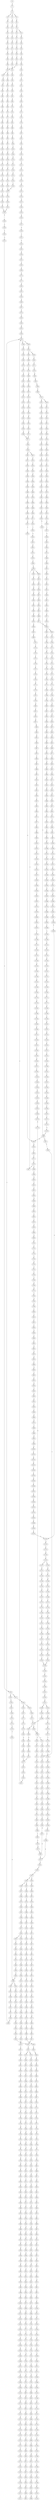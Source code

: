 strict digraph  {
	S0 -> S1 [ label = T ];
	S1 -> S2 [ label = T ];
	S2 -> S3 [ label = C ];
	S2 -> S4 [ label = G ];
	S2 -> S5 [ label = T ];
	S3 -> S6 [ label = A ];
	S4 -> S7 [ label = A ];
	S5 -> S8 [ label = A ];
	S6 -> S9 [ label = G ];
	S7 -> S10 [ label = G ];
	S8 -> S11 [ label = G ];
	S9 -> S12 [ label = A ];
	S9 -> S13 [ label = C ];
	S10 -> S14 [ label = C ];
	S11 -> S15 [ label = C ];
	S12 -> S16 [ label = G ];
	S13 -> S17 [ label = C ];
	S14 -> S18 [ label = C ];
	S15 -> S19 [ label = C ];
	S16 -> S20 [ label = G ];
	S17 -> S21 [ label = G ];
	S18 -> S22 [ label = G ];
	S19 -> S23 [ label = G ];
	S20 -> S24 [ label = T ];
	S21 -> S25 [ label = C ];
	S22 -> S26 [ label = C ];
	S23 -> S27 [ label = T ];
	S24 -> S28 [ label = C ];
	S25 -> S29 [ label = C ];
	S26 -> S30 [ label = C ];
	S27 -> S31 [ label = C ];
	S28 -> S32 [ label = C ];
	S29 -> S33 [ label = C ];
	S30 -> S34 [ label = C ];
	S31 -> S35 [ label = C ];
	S32 -> S36 [ label = C ];
	S33 -> S37 [ label = C ];
	S34 -> S38 [ label = C ];
	S35 -> S39 [ label = C ];
	S36 -> S40 [ label = T ];
	S37 -> S41 [ label = T ];
	S38 -> S41 [ label = T ];
	S39 -> S42 [ label = A ];
	S40 -> S43 [ label = T ];
	S41 -> S44 [ label = T ];
	S41 -> S45 [ label = C ];
	S42 -> S46 [ label = C ];
	S43 -> S47 [ label = C ];
	S44 -> S48 [ label = C ];
	S45 -> S49 [ label = C ];
	S46 -> S50 [ label = C ];
	S47 -> S51 [ label = T ];
	S48 -> S52 [ label = A ];
	S49 -> S53 [ label = A ];
	S50 -> S54 [ label = A ];
	S51 -> S55 [ label = C ];
	S52 -> S56 [ label = C ];
	S53 -> S57 [ label = C ];
	S54 -> S58 [ label = C ];
	S55 -> S59 [ label = G ];
	S56 -> S60 [ label = G ];
	S57 -> S61 [ label = C ];
	S58 -> S62 [ label = C ];
	S59 -> S63 [ label = T ];
	S60 -> S64 [ label = C ];
	S61 -> S65 [ label = C ];
	S62 -> S66 [ label = G ];
	S63 -> S67 [ label = A ];
	S64 -> S68 [ label = T ];
	S65 -> S69 [ label = G ];
	S66 -> S70 [ label = A ];
	S67 -> S71 [ label = C ];
	S68 -> S72 [ label = C ];
	S69 -> S73 [ label = C ];
	S70 -> S74 [ label = T ];
	S71 -> S75 [ label = G ];
	S72 -> S76 [ label = C ];
	S73 -> S77 [ label = C ];
	S74 -> S78 [ label = C ];
	S75 -> S79 [ label = G ];
	S76 -> S80 [ label = G ];
	S77 -> S81 [ label = G ];
	S78 -> S82 [ label = G ];
	S79 -> S83 [ label = C ];
	S80 -> S84 [ label = G ];
	S81 -> S85 [ label = G ];
	S82 -> S86 [ label = G ];
	S83 -> S87 [ label = T ];
	S84 -> S88 [ label = T ];
	S85 -> S89 [ label = T ];
	S86 -> S90 [ label = T ];
	S87 -> S91 [ label = A ];
	S88 -> S92 [ label = T ];
	S89 -> S93 [ label = C ];
	S90 -> S94 [ label = T ];
	S91 -> S95 [ label = C ];
	S92 -> S96 [ label = G ];
	S93 -> S97 [ label = C ];
	S94 -> S98 [ label = C ];
	S95 -> S99 [ label = T ];
	S96 -> S100 [ label = C ];
	S97 -> S101 [ label = C ];
	S98 -> S102 [ label = C ];
	S99 -> S103 [ label = G ];
	S100 -> S104 [ label = A ];
	S101 -> S105 [ label = A ];
	S102 -> S106 [ label = A ];
	S103 -> S107 [ label = G ];
	S104 -> S108 [ label = C ];
	S105 -> S109 [ label = G ];
	S106 -> S110 [ label = G ];
	S107 -> S111 [ label = T ];
	S108 -> S112 [ label = T ];
	S109 -> S113 [ label = T ];
	S110 -> S114 [ label = T ];
	S111 -> S115 [ label = G ];
	S112 -> S116 [ label = G ];
	S113 -> S117 [ label = G ];
	S114 -> S118 [ label = G ];
	S115 -> S119 [ label = C ];
	S116 -> S120 [ label = G ];
	S117 -> S121 [ label = G ];
	S118 -> S122 [ label = G ];
	S119 -> S123 [ label = T ];
	S120 -> S124 [ label = T ];
	S121 -> S125 [ label = T ];
	S122 -> S126 [ label = T ];
	S123 -> S127 [ label = A ];
	S124 -> S128 [ label = C ];
	S125 -> S129 [ label = C ];
	S126 -> S130 [ label = C ];
	S127 -> S131 [ label = C ];
	S128 -> S132 [ label = G ];
	S129 -> S133 [ label = G ];
	S130 -> S133 [ label = G ];
	S131 -> S134 [ label = T ];
	S132 -> S135 [ label = T ];
	S133 -> S136 [ label = T ];
	S134 -> S137 [ label = G ];
	S135 -> S138 [ label = C ];
	S136 -> S139 [ label = C ];
	S137 -> S140 [ label = T ];
	S138 -> S141 [ label = C ];
	S139 -> S142 [ label = C ];
	S140 -> S143 [ label = A ];
	S141 -> S144 [ label = G ];
	S142 -> S144 [ label = G ];
	S143 -> S145 [ label = A ];
	S144 -> S146 [ label = T ];
	S145 -> S147 [ label = C ];
	S146 -> S148 [ label = C ];
	S147 -> S149 [ label = A ];
	S148 -> S150 [ label = A ];
	S149 -> S151 [ label = C ];
	S150 -> S152 [ label = C ];
	S151 -> S153 [ label = A ];
	S152 -> S154 [ label = C ];
	S153 -> S155 [ label = C ];
	S154 -> S156 [ label = C ];
	S154 -> S157 [ label = G ];
	S155 -> S158 [ label = G ];
	S156 -> S159 [ label = T ];
	S157 -> S160 [ label = A ];
	S158 -> S161 [ label = C ];
	S159 -> S162 [ label = G ];
	S160 -> S163 [ label = A ];
	S160 -> S164 [ label = G ];
	S161 -> S165 [ label = T ];
	S162 -> S166 [ label = T ];
	S163 -> S167 [ label = T ];
	S164 -> S168 [ label = T ];
	S165 -> S169 [ label = C ];
	S166 -> S170 [ label = C ];
	S167 -> S171 [ label = C ];
	S168 -> S172 [ label = C ];
	S169 -> S173 [ label = C ];
	S170 -> S174 [ label = C ];
	S171 -> S175 [ label = C ];
	S172 -> S176 [ label = C ];
	S173 -> S177 [ label = T ];
	S174 -> S178 [ label = T ];
	S175 -> S179 [ label = T ];
	S176 -> S180 [ label = A ];
	S176 -> S181 [ label = T ];
	S177 -> S182 [ label = A ];
	S178 -> S183 [ label = T ];
	S179 -> S184 [ label = C ];
	S180 -> S185 [ label = G ];
	S181 -> S186 [ label = C ];
	S182 -> S187 [ label = G ];
	S183 -> S188 [ label = G ];
	S184 -> S189 [ label = G ];
	S185 -> S190 [ label = T ];
	S185 -> S191 [ label = C ];
	S186 -> S192 [ label = G ];
	S187 -> S193 [ label = A ];
	S188 -> S194 [ label = A ];
	S188 -> S195 [ label = T ];
	S189 -> S196 [ label = A ];
	S190 -> S197 [ label = A ];
	S191 -> S198 [ label = T ];
	S192 -> S199 [ label = A ];
	S193 -> S200 [ label = A ];
	S194 -> S201 [ label = A ];
	S195 -> S202 [ label = A ];
	S196 -> S203 [ label = A ];
	S197 -> S204 [ label = G ];
	S198 -> S205 [ label = T ];
	S199 -> S206 [ label = A ];
	S200 -> S207 [ label = C ];
	S201 -> S208 [ label = C ];
	S202 -> S209 [ label = G ];
	S203 -> S210 [ label = C ];
	S204 -> S211 [ label = G ];
	S205 -> S212 [ label = C ];
	S206 -> S213 [ label = C ];
	S207 -> S214 [ label = T ];
	S208 -> S215 [ label = T ];
	S209 -> S216 [ label = G ];
	S210 -> S217 [ label = T ];
	S211 -> S218 [ label = G ];
	S212 -> S219 [ label = A ];
	S213 -> S217 [ label = T ];
	S214 -> S220 [ label = T ];
	S215 -> S221 [ label = T ];
	S216 -> S222 [ label = A ];
	S217 -> S223 [ label = T ];
	S218 -> S224 [ label = T ];
	S219 -> S225 [ label = C ];
	S220 -> S226 [ label = C ];
	S221 -> S227 [ label = C ];
	S222 -> S228 [ label = G ];
	S223 -> S229 [ label = C ];
	S224 -> S230 [ label = C ];
	S225 -> S231 [ label = G ];
	S226 -> S232 [ label = A ];
	S227 -> S233 [ label = A ];
	S228 -> S234 [ label = A ];
	S229 -> S235 [ label = A ];
	S230 -> S236 [ label = A ];
	S231 -> S237 [ label = C ];
	S232 -> S238 [ label = A ];
	S233 -> S239 [ label = A ];
	S234 -> S240 [ label = G ];
	S235 -> S241 [ label = A ];
	S236 -> S242 [ label = C ];
	S237 -> S243 [ label = C ];
	S238 -> S244 [ label = C ];
	S239 -> S244 [ label = C ];
	S240 -> S245 [ label = G ];
	S241 -> S244 [ label = C ];
	S242 -> S246 [ label = T ];
	S243 -> S247 [ label = C ];
	S244 -> S248 [ label = C ];
	S244 -> S249 [ label = T ];
	S245 -> S250 [ label = T ];
	S246 -> S251 [ label = C ];
	S247 -> S252 [ label = T ];
	S248 -> S253 [ label = G ];
	S249 -> S254 [ label = G ];
	S250 -> S255 [ label = C ];
	S251 -> S256 [ label = G ];
	S252 -> S257 [ label = T ];
	S253 -> S258 [ label = G ];
	S254 -> S259 [ label = G ];
	S254 -> S260 [ label = C ];
	S255 -> S261 [ label = C ];
	S256 -> S262 [ label = C ];
	S257 -> S263 [ label = C ];
	S258 -> S264 [ label = C ];
	S259 -> S265 [ label = C ];
	S260 -> S266 [ label = C ];
	S261 -> S267 [ label = C ];
	S262 -> S268 [ label = T ];
	S263 -> S269 [ label = A ];
	S264 -> S270 [ label = C ];
	S265 -> S271 [ label = C ];
	S266 -> S272 [ label = C ];
	S267 -> S273 [ label = A ];
	S267 -> S274 [ label = G ];
	S268 -> S275 [ label = T ];
	S269 -> S276 [ label = T ];
	S270 -> S277 [ label = C ];
	S271 -> S278 [ label = C ];
	S272 -> S279 [ label = T ];
	S273 -> S280 [ label = G ];
	S274 -> S281 [ label = G ];
	S275 -> S282 [ label = C ];
	S276 -> S283 [ label = C ];
	S277 -> S284 [ label = A ];
	S278 -> S285 [ label = A ];
	S279 -> S286 [ label = A ];
	S280 -> S287 [ label = A ];
	S281 -> S288 [ label = A ];
	S282 -> S289 [ label = A ];
	S283 -> S290 [ label = C ];
	S284 -> S291 [ label = G ];
	S285 -> S292 [ label = G ];
	S286 -> S293 [ label = G ];
	S287 -> S294 [ label = G ];
	S288 -> S295 [ label = G ];
	S289 -> S296 [ label = T ];
	S290 -> S297 [ label = A ];
	S291 -> S298 [ label = T ];
	S292 -> S299 [ label = G ];
	S293 -> S300 [ label = G ];
	S294 -> S301 [ label = C ];
	S295 -> S302 [ label = G ];
	S296 -> S303 [ label = C ];
	S297 -> S304 [ label = G ];
	S298 -> S305 [ label = T ];
	S299 -> S306 [ label = T ];
	S300 -> S307 [ label = T ];
	S301 -> S308 [ label = C ];
	S302 -> S309 [ label = C ];
	S303 -> S310 [ label = C ];
	S304 -> S311 [ label = A ];
	S305 -> S312 [ label = G ];
	S306 -> S313 [ label = G ];
	S307 -> S314 [ label = G ];
	S308 -> S315 [ label = A ];
	S309 -> S316 [ label = G ];
	S310 -> S317 [ label = A ];
	S311 -> S318 [ label = A ];
	S312 -> S319 [ label = T ];
	S313 -> S320 [ label = C ];
	S313 -> S321 [ label = G ];
	S314 -> S322 [ label = T ];
	S315 -> S323 [ label = C ];
	S316 -> S324 [ label = T ];
	S317 -> S304 [ label = G ];
	S318 -> S325 [ label = C ];
	S319 -> S326 [ label = G ];
	S320 -> S327 [ label = G ];
	S321 -> S328 [ label = G ];
	S322 -> S329 [ label = G ];
	S323 -> S330 [ label = G ];
	S324 -> S331 [ label = G ];
	S325 -> S332 [ label = C ];
	S326 -> S333 [ label = C ];
	S327 -> S334 [ label = C ];
	S328 -> S335 [ label = C ];
	S329 -> S336 [ label = C ];
	S330 -> S337 [ label = G ];
	S331 -> S338 [ label = G ];
	S332 -> S339 [ label = A ];
	S332 -> S340 [ label = G ];
	S333 -> S341 [ label = G ];
	S334 -> S342 [ label = G ];
	S335 -> S343 [ label = T ];
	S336 -> S344 [ label = G ];
	S337 -> S345 [ label = T ];
	S338 -> S346 [ label = T ];
	S339 -> S347 [ label = G ];
	S339 -> S348 [ label = C ];
	S340 -> S349 [ label = G ];
	S341 -> S350 [ label = T ];
	S342 -> S351 [ label = T ];
	S343 -> S352 [ label = T ];
	S344 -> S353 [ label = T ];
	S345 -> S354 [ label = T ];
	S346 -> S355 [ label = A ];
	S347 -> S356 [ label = A ];
	S348 -> S357 [ label = C ];
	S349 -> S358 [ label = A ];
	S350 -> S359 [ label = C ];
	S351 -> S360 [ label = C ];
	S352 -> S361 [ label = C ];
	S353 -> S362 [ label = C ];
	S354 -> S363 [ label = A ];
	S355 -> S364 [ label = T ];
	S356 -> S365 [ label = C ];
	S357 -> S366 [ label = A ];
	S358 -> S367 [ label = C ];
	S359 -> S368 [ label = G ];
	S360 -> S369 [ label = G ];
	S361 -> S370 [ label = G ];
	S362 -> S371 [ label = G ];
	S363 -> S372 [ label = C ];
	S364 -> S373 [ label = G ];
	S365 -> S374 [ label = T ];
	S366 -> S375 [ label = C ];
	S367 -> S376 [ label = G ];
	S368 -> S377 [ label = A ];
	S369 -> S378 [ label = T ];
	S370 -> S379 [ label = A ];
	S371 -> S377 [ label = A ];
	S372 -> S380 [ label = T ];
	S373 -> S381 [ label = A ];
	S374 -> S382 [ label = C ];
	S375 -> S383 [ label = C ];
	S376 -> S384 [ label = C ];
	S377 -> S385 [ label = A ];
	S378 -> S386 [ label = G ];
	S379 -> S387 [ label = A ];
	S380 -> S388 [ label = G ];
	S381 -> S389 [ label = G ];
	S382 -> S390 [ label = C ];
	S383 -> S391 [ label = C ];
	S384 -> S392 [ label = C ];
	S385 -> S393 [ label = C ];
	S386 -> S394 [ label = C ];
	S387 -> S395 [ label = C ];
	S388 -> S396 [ label = C ];
	S389 -> S397 [ label = C ];
	S390 -> S398 [ label = C ];
	S391 -> S399 [ label = C ];
	S392 -> S400 [ label = C ];
	S393 -> S401 [ label = C ];
	S393 -> S402 [ label = A ];
	S394 -> S403 [ label = A ];
	S395 -> S404 [ label = A ];
	S396 -> S405 [ label = A ];
	S397 -> S406 [ label = G ];
	S398 -> S407 [ label = A ];
	S399 -> S408 [ label = T ];
	S400 -> S409 [ label = A ];
	S401 -> S410 [ label = T ];
	S402 -> S411 [ label = C ];
	S403 -> S412 [ label = T ];
	S404 -> S413 [ label = C ];
	S405 -> S414 [ label = G ];
	S406 -> S415 [ label = G ];
	S407 -> S416 [ label = T ];
	S408 -> S417 [ label = T ];
	S409 -> S418 [ label = T ];
	S410 -> S419 [ label = T ];
	S411 -> S420 [ label = C ];
	S412 -> S421 [ label = C ];
	S413 -> S422 [ label = G ];
	S414 -> S423 [ label = A ];
	S415 -> S424 [ label = T ];
	S416 -> S425 [ label = C ];
	S417 -> S426 [ label = C ];
	S418 -> S427 [ label = C ];
	S419 -> S428 [ label = C ];
	S420 -> S429 [ label = C ];
	S421 -> S430 [ label = C ];
	S422 -> S431 [ label = C ];
	S423 -> S432 [ label = C ];
	S424 -> S433 [ label = C ];
	S425 -> S434 [ label = T ];
	S426 -> S435 [ label = C ];
	S426 -> S436 [ label = G ];
	S427 -> S437 [ label = G ];
	S428 -> S438 [ label = G ];
	S429 -> S439 [ label = G ];
	S430 -> S440 [ label = G ];
	S431 -> S441 [ label = G ];
	S432 -> S442 [ label = G ];
	S433 -> S443 [ label = G ];
	S434 -> S444 [ label = G ];
	S435 -> S445 [ label = T ];
	S436 -> S446 [ label = A ];
	S437 -> S447 [ label = T ];
	S438 -> S448 [ label = T ];
	S439 -> S449 [ label = T ];
	S440 -> S450 [ label = C ];
	S441 -> S451 [ label = C ];
	S442 -> S452 [ label = G ];
	S443 -> S453 [ label = C ];
	S444 -> S454 [ label = C ];
	S445 -> S455 [ label = G ];
	S446 -> S456 [ label = T ];
	S447 -> S457 [ label = C ];
	S448 -> S458 [ label = A ];
	S449 -> S459 [ label = A ];
	S450 -> S460 [ label = A ];
	S451 -> S461 [ label = A ];
	S452 -> S462 [ label = A ];
	S453 -> S463 [ label = A ];
	S454 -> S464 [ label = C ];
	S455 -> S465 [ label = T ];
	S456 -> S466 [ label = C ];
	S457 -> S467 [ label = C ];
	S458 -> S468 [ label = C ];
	S459 -> S469 [ label = C ];
	S460 -> S470 [ label = C ];
	S461 -> S471 [ label = C ];
	S462 -> S472 [ label = C ];
	S463 -> S473 [ label = C ];
	S464 -> S474 [ label = A ];
	S465 -> S475 [ label = C ];
	S466 -> S476 [ label = G ];
	S467 -> S477 [ label = T ];
	S468 -> S478 [ label = T ];
	S469 -> S479 [ label = G ];
	S470 -> S480 [ label = G ];
	S471 -> S481 [ label = G ];
	S472 -> S482 [ label = A ];
	S473 -> S483 [ label = G ];
	S474 -> S484 [ label = G ];
	S475 -> S485 [ label = C ];
	S476 -> S486 [ label = T ];
	S477 -> S487 [ label = C ];
	S478 -> S488 [ label = T ];
	S479 -> S489 [ label = T ];
	S480 -> S490 [ label = T ];
	S481 -> S491 [ label = T ];
	S482 -> S492 [ label = C ];
	S483 -> S493 [ label = C ];
	S484 -> S494 [ label = T ];
	S485 -> S495 [ label = T ];
	S486 -> S496 [ label = T ];
	S487 -> S497 [ label = T ];
	S488 -> S498 [ label = C ];
	S489 -> S499 [ label = C ];
	S490 -> S500 [ label = C ];
	S491 -> S501 [ label = C ];
	S492 -> S502 [ label = A ];
	S493 -> S503 [ label = G ];
	S494 -> S504 [ label = C ];
	S495 -> S505 [ label = T ];
	S496 -> S506 [ label = T ];
	S497 -> S507 [ label = T ];
	S498 -> S508 [ label = A ];
	S499 -> S509 [ label = C ];
	S500 -> S510 [ label = G ];
	S501 -> S511 [ label = C ];
	S502 -> S512 [ label = C ];
	S503 -> S513 [ label = C ];
	S504 -> S514 [ label = G ];
	S505 -> S188 [ label = G ];
	S506 -> S515 [ label = G ];
	S507 -> S516 [ label = C ];
	S508 -> S517 [ label = A ];
	S509 -> S518 [ label = A ];
	S510 -> S519 [ label = A ];
	S511 -> S520 [ label = A ];
	S512 -> S521 [ label = C ];
	S513 -> S522 [ label = G ];
	S514 -> S523 [ label = T ];
	S515 -> S524 [ label = T ];
	S516 -> S525 [ label = T ];
	S517 -> S526 [ label = G ];
	S518 -> S527 [ label = G ];
	S519 -> S528 [ label = G ];
	S520 -> S529 [ label = G ];
	S521 -> S530 [ label = T ];
	S522 -> S531 [ label = G ];
	S523 -> S532 [ label = A ];
	S524 -> S533 [ label = A ];
	S525 -> S534 [ label = C ];
	S526 -> S535 [ label = C ];
	S527 -> S536 [ label = C ];
	S528 -> S537 [ label = C ];
	S529 -> S538 [ label = C ];
	S530 -> S539 [ label = C ];
	S531 -> S540 [ label = C ];
	S532 -> S541 [ label = A ];
	S533 -> S542 [ label = G ];
	S534 -> S543 [ label = G ];
	S535 -> S544 [ label = G ];
	S536 -> S545 [ label = G ];
	S537 -> S546 [ label = G ];
	S538 -> S547 [ label = T ];
	S538 -> S545 [ label = G ];
	S539 -> S548 [ label = T ];
	S540 -> S549 [ label = T ];
	S541 -> S550 [ label = G ];
	S542 -> S551 [ label = G ];
	S543 -> S552 [ label = G ];
	S544 -> S553 [ label = A ];
	S545 -> S554 [ label = A ];
	S546 -> S555 [ label = A ];
	S547 -> S556 [ label = T ];
	S548 -> S557 [ label = A ];
	S549 -> S558 [ label = G ];
	S550 -> S559 [ label = A ];
	S551 -> S560 [ label = A ];
	S552 -> S561 [ label = A ];
	S553 -> S562 [ label = G ];
	S554 -> S563 [ label = G ];
	S555 -> S564 [ label = G ];
	S556 -> S212 [ label = C ];
	S557 -> S565 [ label = G ];
	S558 -> S566 [ label = G ];
	S559 -> S567 [ label = C ];
	S560 -> S568 [ label = A ];
	S561 -> S569 [ label = G ];
	S562 -> S570 [ label = T ];
	S563 -> S571 [ label = T ];
	S564 -> S572 [ label = T ];
	S565 -> S573 [ label = A ];
	S566 -> S574 [ label = A ];
	S567 -> S575 [ label = G ];
	S568 -> S576 [ label = A ];
	S569 -> S577 [ label = A ];
	S570 -> S578 [ label = C ];
	S571 -> S579 [ label = C ];
	S572 -> S580 [ label = C ];
	S573 -> S581 [ label = A ];
	S574 -> S582 [ label = A ];
	S575 -> S583 [ label = G ];
	S576 -> S584 [ label = G ];
	S577 -> S585 [ label = G ];
	S578 -> S586 [ label = C ];
	S579 -> S587 [ label = C ];
	S579 -> S588 [ label = T ];
	S580 -> S589 [ label = G ];
	S581 -> S590 [ label = C ];
	S582 -> S591 [ label = T ];
	S583 -> S592 [ label = C ];
	S584 -> S593 [ label = G ];
	S585 -> S594 [ label = G ];
	S586 -> S595 [ label = C ];
	S587 -> S595 [ label = C ];
	S588 -> S596 [ label = C ];
	S589 -> S597 [ label = A ];
	S590 -> S598 [ label = G ];
	S591 -> S599 [ label = G ];
	S592 -> S600 [ label = T ];
	S593 -> S601 [ label = T ];
	S594 -> S602 [ label = T ];
	S595 -> S603 [ label = T ];
	S595 -> S604 [ label = G ];
	S596 -> S605 [ label = G ];
	S597 -> S606 [ label = A ];
	S598 -> S607 [ label = A ];
	S599 -> S608 [ label = G ];
	S600 -> S609 [ label = C ];
	S601 -> S610 [ label = C ];
	S602 -> S611 [ label = C ];
	S603 -> S612 [ label = C ];
	S604 -> S613 [ label = C ];
	S605 -> S614 [ label = T ];
	S606 -> S615 [ label = C ];
	S607 -> S616 [ label = G ];
	S608 -> S617 [ label = G ];
	S609 -> S618 [ label = T ];
	S610 -> S619 [ label = C ];
	S611 -> S261 [ label = C ];
	S612 -> S620 [ label = C ];
	S613 -> S621 [ label = C ];
	S614 -> S622 [ label = C ];
	S615 -> S623 [ label = C ];
	S616 -> S624 [ label = G ];
	S617 -> S625 [ label = G ];
	S618 -> S626 [ label = C ];
	S619 -> S627 [ label = C ];
	S620 -> S628 [ label = G ];
	S621 -> S629 [ label = T ];
	S622 -> S630 [ label = T ];
	S623 -> S631 [ label = T ];
	S624 -> S632 [ label = T ];
	S625 -> S633 [ label = T ];
	S626 -> S634 [ label = G ];
	S627 -> S635 [ label = G ];
	S628 -> S636 [ label = G ];
	S629 -> S637 [ label = G ];
	S630 -> S638 [ label = G ];
	S631 -> S639 [ label = G ];
	S632 -> S640 [ label = G ];
	S633 -> S641 [ label = C ];
	S634 -> S642 [ label = A ];
	S635 -> S643 [ label = A ];
	S636 -> S644 [ label = T ];
	S637 -> S645 [ label = T ];
	S638 -> S646 [ label = T ];
	S639 -> S647 [ label = T ];
	S640 -> S648 [ label = T ];
	S641 -> S649 [ label = C ];
	S642 -> S650 [ label = A ];
	S643 -> S651 [ label = A ];
	S644 -> S652 [ label = C ];
	S645 -> S653 [ label = C ];
	S646 -> S654 [ label = T ];
	S647 -> S655 [ label = C ];
	S648 -> S656 [ label = C ];
	S649 -> S657 [ label = G ];
	S650 -> S658 [ label = G ];
	S651 -> S659 [ label = G ];
	S652 -> S660 [ label = T ];
	S653 -> S661 [ label = G ];
	S654 -> S662 [ label = C ];
	S655 -> S663 [ label = G ];
	S656 -> S664 [ label = C ];
	S657 -> S665 [ label = C ];
	S658 -> S666 [ label = T ];
	S659 -> S667 [ label = T ];
	S660 -> S668 [ label = G ];
	S661 -> S669 [ label = C ];
	S662 -> S670 [ label = C ];
	S663 -> S671 [ label = C ];
	S664 -> S672 [ label = C ];
	S665 -> S673 [ label = C ];
	S666 -> S674 [ label = C ];
	S667 -> S675 [ label = C ];
	S668 -> S676 [ label = G ];
	S669 -> S677 [ label = G ];
	S670 -> S678 [ label = G ];
	S671 -> S679 [ label = G ];
	S672 -> S680 [ label = T ];
	S673 -> S681 [ label = G ];
	S674 -> S682 [ label = G ];
	S675 -> S683 [ label = G ];
	S676 -> S684 [ label = A ];
	S677 -> S685 [ label = C ];
	S678 -> S686 [ label = T ];
	S679 -> S685 [ label = C ];
	S680 -> S687 [ label = G ];
	S681 -> S688 [ label = G ];
	S682 -> S689 [ label = C ];
	S683 -> S690 [ label = A ];
	S684 -> S691 [ label = G ];
	S685 -> S692 [ label = G ];
	S685 -> S693 [ label = A ];
	S686 -> S694 [ label = G ];
	S687 -> S695 [ label = T ];
	S688 -> S696 [ label = A ];
	S689 -> S697 [ label = G ];
	S690 -> S698 [ label = G ];
	S691 -> S699 [ label = G ];
	S692 -> S700 [ label = A ];
	S693 -> S701 [ label = A ];
	S694 -> S702 [ label = G ];
	S695 -> S703 [ label = C ];
	S696 -> S704 [ label = A ];
	S697 -> S705 [ label = G ];
	S698 -> S706 [ label = G ];
	S699 -> S707 [ label = G ];
	S700 -> S708 [ label = G ];
	S701 -> S709 [ label = C ];
	S702 -> S710 [ label = C ];
	S703 -> S711 [ label = C ];
	S704 -> S712 [ label = C ];
	S705 -> S713 [ label = C ];
	S706 -> S714 [ label = T ];
	S707 -> S715 [ label = T ];
	S708 -> S716 [ label = C ];
	S709 -> S717 [ label = C ];
	S710 -> S718 [ label = C ];
	S711 -> S719 [ label = T ];
	S712 -> S720 [ label = T ];
	S713 -> S721 [ label = T ];
	S714 -> S722 [ label = A ];
	S715 -> S723 [ label = G ];
	S716 -> S724 [ label = A ];
	S717 -> S725 [ label = C ];
	S718 -> S726 [ label = C ];
	S719 -> S727 [ label = A ];
	S720 -> S728 [ label = G ];
	S721 -> S729 [ label = A ];
	S722 -> S730 [ label = T ];
	S723 -> S731 [ label = T ];
	S724 -> S732 [ label = G ];
	S725 -> S733 [ label = G ];
	S726 -> S734 [ label = G ];
	S727 -> S735 [ label = C ];
	S728 -> S736 [ label = C ];
	S729 -> S737 [ label = T ];
	S730 -> S738 [ label = A ];
	S731 -> S739 [ label = T ];
	S732 -> S740 [ label = T ];
	S733 -> S741 [ label = T ];
	S734 -> S742 [ label = T ];
	S735 -> S743 [ label = T ];
	S736 -> S744 [ label = A ];
	S737 -> S745 [ label = A ];
	S738 -> S746 [ label = A ];
	S739 -> S747 [ label = C ];
	S740 -> S748 [ label = G ];
	S741 -> S749 [ label = A ];
	S742 -> S750 [ label = C ];
	S743 -> S751 [ label = A ];
	S744 -> S752 [ label = A ];
	S745 -> S753 [ label = G ];
	S746 -> S754 [ label = G ];
	S747 -> S755 [ label = C ];
	S748 -> S756 [ label = C ];
	S749 -> S757 [ label = C ];
	S750 -> S758 [ label = C ];
	S751 -> S759 [ label = C ];
	S752 -> S760 [ label = C ];
	S753 -> S761 [ label = T ];
	S754 -> S762 [ label = T ];
	S755 -> S763 [ label = A ];
	S756 -> S764 [ label = A ];
	S757 -> S765 [ label = A ];
	S758 -> S766 [ label = A ];
	S759 -> S767 [ label = C ];
	S760 -> S768 [ label = C ];
	S761 -> S769 [ label = A ];
	S762 -> S770 [ label = C ];
	S763 -> S771 [ label = G ];
	S764 -> S772 [ label = A ];
	S765 -> S773 [ label = G ];
	S766 -> S774 [ label = G ];
	S767 -> S775 [ label = A ];
	S768 -> S776 [ label = A ];
	S769 -> S777 [ label = G ];
	S770 -> S778 [ label = G ];
	S771 -> S779 [ label = C ];
	S772 -> S780 [ label = C ];
	S773 -> S781 [ label = C ];
	S774 -> S782 [ label = T ];
	S775 -> S783 [ label = G ];
	S776 -> S784 [ label = G ];
	S777 -> S785 [ label = C ];
	S778 -> S786 [ label = T ];
	S779 -> S787 [ label = A ];
	S780 -> S788 [ label = A ];
	S781 -> S789 [ label = A ];
	S782 -> S790 [ label = A ];
	S783 -> S791 [ label = G ];
	S784 -> S792 [ label = A ];
	S785 -> S793 [ label = C ];
	S786 -> S794 [ label = G ];
	S787 -> S795 [ label = G ];
	S788 -> S796 [ label = G ];
	S789 -> S797 [ label = G ];
	S790 -> S798 [ label = G ];
	S791 -> S799 [ label = A ];
	S792 -> S800 [ label = A ];
	S793 -> S801 [ label = G ];
	S794 -> S802 [ label = G ];
	S795 -> S803 [ label = A ];
	S796 -> S804 [ label = C ];
	S797 -> S805 [ label = G ];
	S798 -> S806 [ label = C ];
	S799 -> S807 [ label = G ];
	S800 -> S808 [ label = C ];
	S801 -> S809 [ label = A ];
	S802 -> S810 [ label = T ];
	S803 -> S811 [ label = T ];
	S804 -> S812 [ label = T ];
	S805 -> S813 [ label = T ];
	S806 -> S814 [ label = T ];
	S807 -> S815 [ label = A ];
	S808 -> S816 [ label = A ];
	S809 -> S817 [ label = A ];
	S810 -> S818 [ label = A ];
	S811 -> S819 [ label = A ];
	S812 -> S820 [ label = A ];
	S813 -> S821 [ label = G ];
	S814 -> S822 [ label = C ];
	S815 -> S823 [ label = G ];
	S816 -> S824 [ label = G ];
	S817 -> S825 [ label = A ];
	S818 -> S826 [ label = C ];
	S819 -> S827 [ label = A ];
	S820 -> S828 [ label = C ];
	S821 -> S829 [ label = C ];
	S822 -> S830 [ label = C ];
	S823 -> S831 [ label = T ];
	S824 -> S832 [ label = C ];
	S825 -> S833 [ label = C ];
	S826 -> S834 [ label = C ];
	S827 -> S835 [ label = A ];
	S828 -> S836 [ label = G ];
	S829 -> S837 [ label = A ];
	S830 -> S838 [ label = A ];
	S831 -> S839 [ label = C ];
	S832 -> S840 [ label = C ];
	S833 -> S841 [ label = C ];
	S834 -> S842 [ label = G ];
	S835 -> S843 [ label = A ];
	S836 -> S844 [ label = A ];
	S837 -> S845 [ label = C ];
	S838 -> S846 [ label = C ];
	S839 -> S847 [ label = A ];
	S840 -> S848 [ label = G ];
	S841 -> S849 [ label = C ];
	S842 -> S850 [ label = G ];
	S843 -> S851 [ label = A ];
	S844 -> S852 [ label = G ];
	S845 -> S853 [ label = G ];
	S846 -> S854 [ label = C ];
	S847 -> S855 [ label = G ];
	S848 -> S856 [ label = T ];
	S849 -> S857 [ label = C ];
	S850 -> S858 [ label = T ];
	S851 -> S859 [ label = C ];
	S852 -> S860 [ label = A ];
	S853 -> S861 [ label = C ];
	S854 -> S862 [ label = G ];
	S855 -> S863 [ label = G ];
	S856 -> S864 [ label = C ];
	S857 -> S865 [ label = G ];
	S858 -> S866 [ label = G ];
	S859 -> S867 [ label = T ];
	S860 -> S868 [ label = A ];
	S861 -> S869 [ label = G ];
	S862 -> S870 [ label = G ];
	S863 -> S871 [ label = A ];
	S864 -> S872 [ label = C ];
	S865 -> S873 [ label = A ];
	S866 -> S874 [ label = G ];
	S867 -> S875 [ label = T ];
	S868 -> S876 [ label = C ];
	S869 -> S877 [ label = G ];
	S870 -> S878 [ label = A ];
	S871 -> S879 [ label = C ];
	S872 -> S880 [ label = T ];
	S873 -> S881 [ label = C ];
	S874 -> S882 [ label = T ];
	S875 -> S883 [ label = T ];
	S876 -> S884 [ label = T ];
	S877 -> S885 [ label = T ];
	S878 -> S886 [ label = C ];
	S879 -> S887 [ label = C ];
	S880 -> S888 [ label = C ];
	S881 -> S889 [ label = T ];
	S882 -> S890 [ label = T ];
	S883 -> S891 [ label = G ];
	S884 -> S892 [ label = G ];
	S885 -> S893 [ label = G ];
	S886 -> S894 [ label = G ];
	S887 -> S895 [ label = A ];
	S888 -> S896 [ label = T ];
	S889 -> S897 [ label = A ];
	S890 -> S898 [ label = A ];
	S891 -> S899 [ label = C ];
	S892 -> S900 [ label = G ];
	S893 -> S901 [ label = C ];
	S894 -> S902 [ label = T ];
	S895 -> S903 [ label = G ];
	S896 -> S904 [ label = G ];
	S897 -> S905 [ label = G ];
	S898 -> S906 [ label = G ];
	S899 -> S907 [ label = C ];
	S900 -> S908 [ label = C ];
	S901 -> S909 [ label = C ];
	S902 -> S910 [ label = C ];
	S903 -> S911 [ label = T ];
	S904 -> S912 [ label = T ];
	S905 -> S913 [ label = A ];
	S906 -> S914 [ label = A ];
	S907 -> S915 [ label = G ];
	S908 -> S916 [ label = G ];
	S909 -> S917 [ label = G ];
	S910 -> S918 [ label = G ];
	S911 -> S919 [ label = C ];
	S912 -> S920 [ label = C ];
	S913 -> S921 [ label = A ];
	S914 -> S922 [ label = A ];
	S915 -> S923 [ label = T ];
	S916 -> S924 [ label = C ];
	S917 -> S925 [ label = C ];
	S918 -> S926 [ label = T ];
	S919 -> S927 [ label = T ];
	S920 -> S928 [ label = G ];
	S921 -> S929 [ label = T ];
	S922 -> S930 [ label = G ];
	S923 -> S931 [ label = A ];
	S924 -> S932 [ label = A ];
	S925 -> S933 [ label = A ];
	S926 -> S934 [ label = G ];
	S927 -> S935 [ label = C ];
	S928 -> S936 [ label = T ];
	S929 -> S937 [ label = C ];
	S930 -> S938 [ label = G ];
	S931 -> S939 [ label = G ];
	S932 -> S940 [ label = G ];
	S933 -> S941 [ label = A ];
	S934 -> S942 [ label = A ];
	S935 -> S943 [ label = T ];
	S936 -> S944 [ label = G ];
	S937 -> S945 [ label = G ];
	S938 -> S946 [ label = G ];
	S939 -> S947 [ label = C ];
	S940 -> S948 [ label = C ];
	S941 -> S949 [ label = C ];
	S942 -> S950 [ label = C ];
	S943 -> S951 [ label = G ];
	S944 -> S952 [ label = G ];
	S945 -> S953 [ label = G ];
	S946 -> S954 [ label = G ];
	S947 -> S955 [ label = C ];
	S948 -> S956 [ label = G ];
	S949 -> S957 [ label = C ];
	S950 -> S958 [ label = C ];
	S951 -> S959 [ label = T ];
	S952 -> S960 [ label = T ];
	S953 -> S961 [ label = G ];
	S954 -> S962 [ label = G ];
	S955 -> S963 [ label = G ];
	S956 -> S964 [ label = G ];
	S957 -> S965 [ label = A ];
	S958 -> S966 [ label = G ];
	S959 -> S967 [ label = A ];
	S960 -> S968 [ label = A ];
	S961 -> S969 [ label = T ];
	S962 -> S970 [ label = T ];
	S963 -> S971 [ label = G ];
	S964 -> S972 [ label = G ];
	S965 -> S973 [ label = G ];
	S966 -> S974 [ label = G ];
	S969 -> S975 [ label = A ];
	S970 -> S976 [ label = C ];
	S971 -> S977 [ label = T ];
	S972 -> S978 [ label = T ];
	S973 -> S979 [ label = T ];
	S974 -> S980 [ label = T ];
	S975 -> S981 [ label = T ];
	S976 -> S982 [ label = C ];
	S977 -> S983 [ label = G ];
	S978 -> S984 [ label = G ];
	S979 -> S985 [ label = C ];
	S980 -> S986 [ label = C ];
	S981 -> S987 [ label = C ];
	S982 -> S988 [ label = G ];
	S983 -> S989 [ label = A ];
	S984 -> S990 [ label = C ];
	S985 -> S991 [ label = G ];
	S986 -> S992 [ label = G ];
	S987 -> S993 [ label = C ];
	S988 -> S994 [ label = T ];
	S989 -> S995 [ label = C ];
	S990 -> S996 [ label = C ];
	S991 -> S997 [ label = C ];
	S992 -> S998 [ label = C ];
	S993 -> S999 [ label = C ];
	S994 -> S1000 [ label = C ];
	S995 -> S1001 [ label = G ];
	S996 -> S1002 [ label = G ];
	S997 -> S1003 [ label = G ];
	S998 -> S1004 [ label = G ];
	S999 -> S1005 [ label = G ];
	S1000 -> S1006 [ label = G ];
	S1001 -> S1007 [ label = T ];
	S1002 -> S1008 [ label = C ];
	S1003 -> S1009 [ label = C ];
	S1004 -> S1010 [ label = T ];
	S1005 -> S1011 [ label = A ];
	S1006 -> S1012 [ label = G ];
	S1007 -> S1013 [ label = G ];
	S1008 -> S1014 [ label = C ];
	S1009 -> S1015 [ label = A ];
	S1010 -> S1016 [ label = A ];
	S1011 -> S1017 [ label = A ];
	S1012 -> S1018 [ label = A ];
	S1013 -> S1019 [ label = G ];
	S1014 -> S1020 [ label = G ];
	S1015 -> S1021 [ label = G ];
	S1016 -> S1022 [ label = G ];
	S1017 -> S1023 [ label = A ];
	S1018 -> S1024 [ label = A ];
	S1019 -> S1025 [ label = G ];
	S1020 -> S1026 [ label = G ];
	S1021 -> S1027 [ label = C ];
	S1022 -> S1028 [ label = C ];
	S1023 -> S1029 [ label = G ];
	S1024 -> S1030 [ label = C ];
	S1025 -> S1031 [ label = T ];
	S1026 -> S1032 [ label = T ];
	S1027 -> S1033 [ label = C ];
	S1028 -> S1034 [ label = C ];
	S1029 -> S1035 [ label = T ];
	S1030 -> S1036 [ label = T ];
	S1031 -> S1037 [ label = A ];
	S1032 -> S1038 [ label = G ];
	S1033 -> S1039 [ label = G ];
	S1034 -> S1040 [ label = G ];
	S1035 -> S1041 [ label = G ];
	S1036 -> S1042 [ label = A ];
	S1037 -> S1043 [ label = C ];
	S1038 -> S1044 [ label = G ];
	S1039 -> S1045 [ label = G ];
	S1040 -> S1046 [ label = C ];
	S1041 -> S1047 [ label = T ];
	S1042 -> S1048 [ label = C ];
	S1043 -> S1049 [ label = T ];
	S1044 -> S1050 [ label = T ];
	S1045 -> S1051 [ label = T ];
	S1046 -> S1052 [ label = T ];
	S1047 -> S1053 [ label = C ];
	S1048 -> S1054 [ label = A ];
	S1049 -> S1055 [ label = A ];
	S1050 -> S1056 [ label = G ];
	S1051 -> S1057 [ label = G ];
	S1052 -> S1058 [ label = G ];
	S1053 -> S1059 [ label = G ];
	S1054 -> S1060 [ label = A ];
	S1055 -> S1061 [ label = T ];
	S1056 -> S1062 [ label = G ];
	S1057 -> S1063 [ label = G ];
	S1058 -> S1064 [ label = G ];
	S1059 -> S1065 [ label = T ];
	S1060 -> S1066 [ label = C ];
	S1061 -> S1067 [ label = T ];
	S1062 -> S1068 [ label = A ];
	S1063 -> S1069 [ label = A ];
	S1064 -> S1070 [ label = A ];
	S1065 -> S1071 [ label = C ];
	S1066 -> S1072 [ label = G ];
	S1067 -> S1073 [ label = G ];
	S1068 -> S1074 [ label = A ];
	S1069 -> S1075 [ label = A ];
	S1070 -> S1076 [ label = A ];
	S1071 -> S1077 [ label = G ];
	S1072 -> S1078 [ label = A ];
	S1073 -> S1079 [ label = G ];
	S1074 -> S1080 [ label = C ];
	S1075 -> S1081 [ label = G ];
	S1076 -> S1082 [ label = G ];
	S1077 -> S1083 [ label = G ];
	S1078 -> S1084 [ label = A ];
	S1079 -> S1085 [ label = A ];
	S1080 -> S1086 [ label = C ];
	S1081 -> S1087 [ label = A ];
	S1082 -> S1088 [ label = A ];
	S1083 -> S1089 [ label = A ];
	S1084 -> S1090 [ label = A ];
	S1085 -> S1091 [ label = A ];
	S1086 -> S1092 [ label = T ];
	S1087 -> S1093 [ label = A ];
	S1088 -> S1094 [ label = A ];
	S1089 -> S1095 [ label = A ];
	S1090 -> S1096 [ label = A ];
	S1091 -> S1097 [ label = C ];
	S1092 -> S1098 [ label = C ];
	S1093 -> S1099 [ label = C ];
	S1094 -> S1100 [ label = C ];
	S1095 -> S1101 [ label = C ];
	S1096 -> S1102 [ label = C ];
	S1097 -> S1103 [ label = G ];
	S1098 -> S1104 [ label = G ];
	S1099 -> S1105 [ label = G ];
	S1100 -> S1105 [ label = G ];
	S1101 -> S1106 [ label = A ];
	S1102 -> S1107 [ label = A ];
	S1103 -> S1108 [ label = G ];
	S1104 -> S1109 [ label = G ];
	S1105 -> S1110 [ label = G ];
	S1106 -> S1111 [ label = G ];
	S1107 -> S1112 [ label = G ];
	S1108 -> S1113 [ label = T ];
	S1109 -> S1114 [ label = C ];
	S1110 -> S1115 [ label = C ];
	S1111 -> S1116 [ label = G ];
	S1112 -> S1117 [ label = A ];
	S1113 -> S1118 [ label = A ];
	S1114 -> S1119 [ label = A ];
	S1115 -> S1120 [ label = A ];
	S1116 -> S1121 [ label = A ];
	S1117 -> S1122 [ label = A ];
	S1118 -> S1123 [ label = C ];
	S1119 -> S1124 [ label = C ];
	S1120 -> S1125 [ label = C ];
	S1121 -> S1126 [ label = A ];
	S1122 -> S1127 [ label = G ];
	S1123 -> S1128 [ label = G ];
	S1124 -> S1129 [ label = G ];
	S1125 -> S1130 [ label = C ];
	S1125 -> S1131 [ label = T ];
	S1126 -> S1132 [ label = T ];
	S1127 -> S1133 [ label = G ];
	S1128 -> S1134 [ label = A ];
	S1129 -> S1135 [ label = C ];
	S1130 -> S1136 [ label = G ];
	S1131 -> S1137 [ label = G ];
	S1132 -> S1138 [ label = A ];
	S1133 -> S1139 [ label = G ];
	S1134 -> S1140 [ label = A ];
	S1135 -> S1141 [ label = G ];
	S1136 -> S1142 [ label = G ];
	S1137 -> S1143 [ label = G ];
	S1138 -> S1144 [ label = G ];
	S1139 -> S1145 [ label = G ];
	S1140 -> S1146 [ label = G ];
	S1141 -> S1147 [ label = C ];
	S1142 -> S1148 [ label = G ];
	S1143 -> S1149 [ label = G ];
	S1144 -> S1150 [ label = T ];
	S1145 -> S1151 [ label = T ];
	S1146 -> S1152 [ label = A ];
	S1147 -> S1153 [ label = G ];
	S1148 -> S1154 [ label = A ];
	S1149 -> S1155 [ label = A ];
	S1150 -> S1156 [ label = C ];
	S1151 -> S1157 [ label = C ];
	S1152 -> S1158 [ label = A ];
	S1153 -> S1159 [ label = C ];
	S1154 -> S1160 [ label = A ];
	S1155 -> S1161 [ label = A ];
	S1156 -> S1162 [ label = T ];
	S1157 -> S1163 [ label = T ];
	S1158 -> S1164 [ label = G ];
	S1159 -> S1165 [ label = G ];
	S1160 -> S1166 [ label = T ];
	S1161 -> S1167 [ label = C ];
	S1162 -> S1168 [ label = C ];
	S1163 -> S1169 [ label = C ];
	S1164 -> S1170 [ label = T ];
	S1165 -> S1171 [ label = T ];
	S1166 -> S1172 [ label = T ];
	S1167 -> S1173 [ label = T ];
	S1168 -> S1174 [ label = T ];
	S1169 -> S1175 [ label = T ];
	S1170 -> S1176 [ label = G ];
	S1171 -> S1177 [ label = C ];
	S1172 -> S1178 [ label = G ];
	S1173 -> S1179 [ label = G ];
	S1174 -> S1180 [ label = C ];
	S1175 -> S1181 [ label = C ];
	S1176 -> S1182 [ label = T ];
	S1177 -> S1183 [ label = G ];
	S1178 -> S1184 [ label = A ];
	S1179 -> S1185 [ label = G ];
	S1180 -> S1186 [ label = T ];
	S1181 -> S1187 [ label = G ];
	S1182 -> S1188 [ label = C ];
	S1183 -> S1189 [ label = A ];
	S1184 -> S1190 [ label = A ];
	S1185 -> S1191 [ label = A ];
	S1186 -> S1192 [ label = G ];
	S1187 -> S1193 [ label = T ];
	S1188 -> S1194 [ label = C ];
	S1189 -> S1195 [ label = C ];
	S1190 -> S1196 [ label = C ];
	S1191 -> S1197 [ label = C ];
	S1192 -> S1198 [ label = A ];
	S1193 -> S1199 [ label = G ];
	S1194 -> S1200 [ label = T ];
	S1195 -> S1201 [ label = G ];
	S1196 -> S1202 [ label = C ];
	S1197 -> S1203 [ label = C ];
	S1198 -> S1204 [ label = G ];
	S1199 -> S1205 [ label = G ];
	S1200 -> S1206 [ label = G ];
	S1201 -> S1207 [ label = C ];
	S1202 -> S1208 [ label = C ];
	S1203 -> S1209 [ label = C ];
	S1204 -> S1210 [ label = T ];
	S1205 -> S1211 [ label = T ];
	S1206 -> S1212 [ label = G ];
	S1207 -> S1213 [ label = G ];
	S1208 -> S1214 [ label = G ];
	S1209 -> S1215 [ label = G ];
	S1210 -> S1216 [ label = A ];
	S1211 -> S1217 [ label = A ];
	S1212 -> S1218 [ label = C ];
	S1213 -> S1219 [ label = C ];
	S1214 -> S1220 [ label = T ];
	S1215 -> S1221 [ label = T ];
	S1218 -> S1222 [ label = C ];
	S1219 -> S1223 [ label = C ];
	S1220 -> S1224 [ label = C ];
	S1221 -> S1225 [ label = C ];
	S1222 -> S1226 [ label = T ];
	S1223 -> S1227 [ label = T ];
	S1224 -> S1228 [ label = T ];
	S1225 -> S1229 [ label = T ];
	S1226 -> S1230 [ label = G ];
	S1227 -> S1231 [ label = C ];
	S1228 -> S1232 [ label = C ];
	S1229 -> S1233 [ label = C ];
	S1230 -> S1234 [ label = G ];
	S1231 -> S1235 [ label = G ];
	S1232 -> S1236 [ label = G ];
	S1233 -> S1236 [ label = G ];
	S1234 -> S1237 [ label = G ];
	S1235 -> S1238 [ label = G ];
	S1236 -> S1239 [ label = G ];
	S1237 -> S1240 [ label = T ];
	S1238 -> S1241 [ label = G ];
	S1239 -> S1242 [ label = C ];
	S1240 -> S1243 [ label = C ];
	S1241 -> S1244 [ label = C ];
	S1242 -> S1245 [ label = A ];
	S1243 -> S1246 [ label = C ];
	S1244 -> S1247 [ label = T ];
	S1245 -> S1248 [ label = C ];
	S1246 -> S1249 [ label = C ];
	S1247 -> S1250 [ label = C ];
	S1248 -> S1251 [ label = C ];
	S1249 -> S1252 [ label = G ];
	S1250 -> S1253 [ label = A ];
	S1251 -> S1254 [ label = G ];
	S1252 -> S1255 [ label = A ];
	S1253 -> S1256 [ label = C ];
	S1254 -> S1257 [ label = A ];
	S1255 -> S1258 [ label = G ];
	S1256 -> S1259 [ label = G ];
	S1257 -> S1260 [ label = G ];
	S1257 -> S1261 [ label = A ];
	S1258 -> S1262 [ label = T ];
	S1259 -> S1263 [ label = T ];
	S1260 -> S1264 [ label = T ];
	S1261 -> S1265 [ label = T ];
	S1262 -> S1266 [ label = C ];
	S1263 -> S1267 [ label = C ];
	S1264 -> S1268 [ label = C ];
	S1265 -> S1269 [ label = G ];
	S1266 -> S1270 [ label = C ];
	S1267 -> S1271 [ label = C ];
	S1268 -> S176 [ label = C ];
	S1269 -> S1272 [ label = T ];
	S1270 -> S1273 [ label = A ];
	S1271 -> S1274 [ label = A ];
	S1272 -> S1275 [ label = A ];
	S1273 -> S185 [ label = G ];
	S1274 -> S1276 [ label = G ];
	S1275 -> S1277 [ label = G ];
	S1276 -> S538 [ label = C ];
	S1277 -> S1278 [ label = T ];
	S1278 -> S1279 [ label = T ];
	S1279 -> S1280 [ label = T ];
	S1280 -> S1281 [ label = C ];
	S1281 -> S1282 [ label = A ];
	S1282 -> S1283 [ label = C ];
	S1283 -> S1284 [ label = T ];
	S1284 -> S1285 [ label = C ];
	S1285 -> S1286 [ label = C ];
	S1286 -> S1287 [ label = T ];
	S1287 -> S1288 [ label = T ];
	S1288 -> S1289 [ label = T ];
	S1289 -> S1290 [ label = C ];
	S1290 -> S1291 [ label = A ];
	S1291 -> S1292 [ label = T ];
	S1292 -> S1293 [ label = C ];
	S1293 -> S1294 [ label = C ];
	S1294 -> S1295 [ label = A ];
	S1295 -> S1296 [ label = G ];
	S1296 -> S311 [ label = A ];
}

